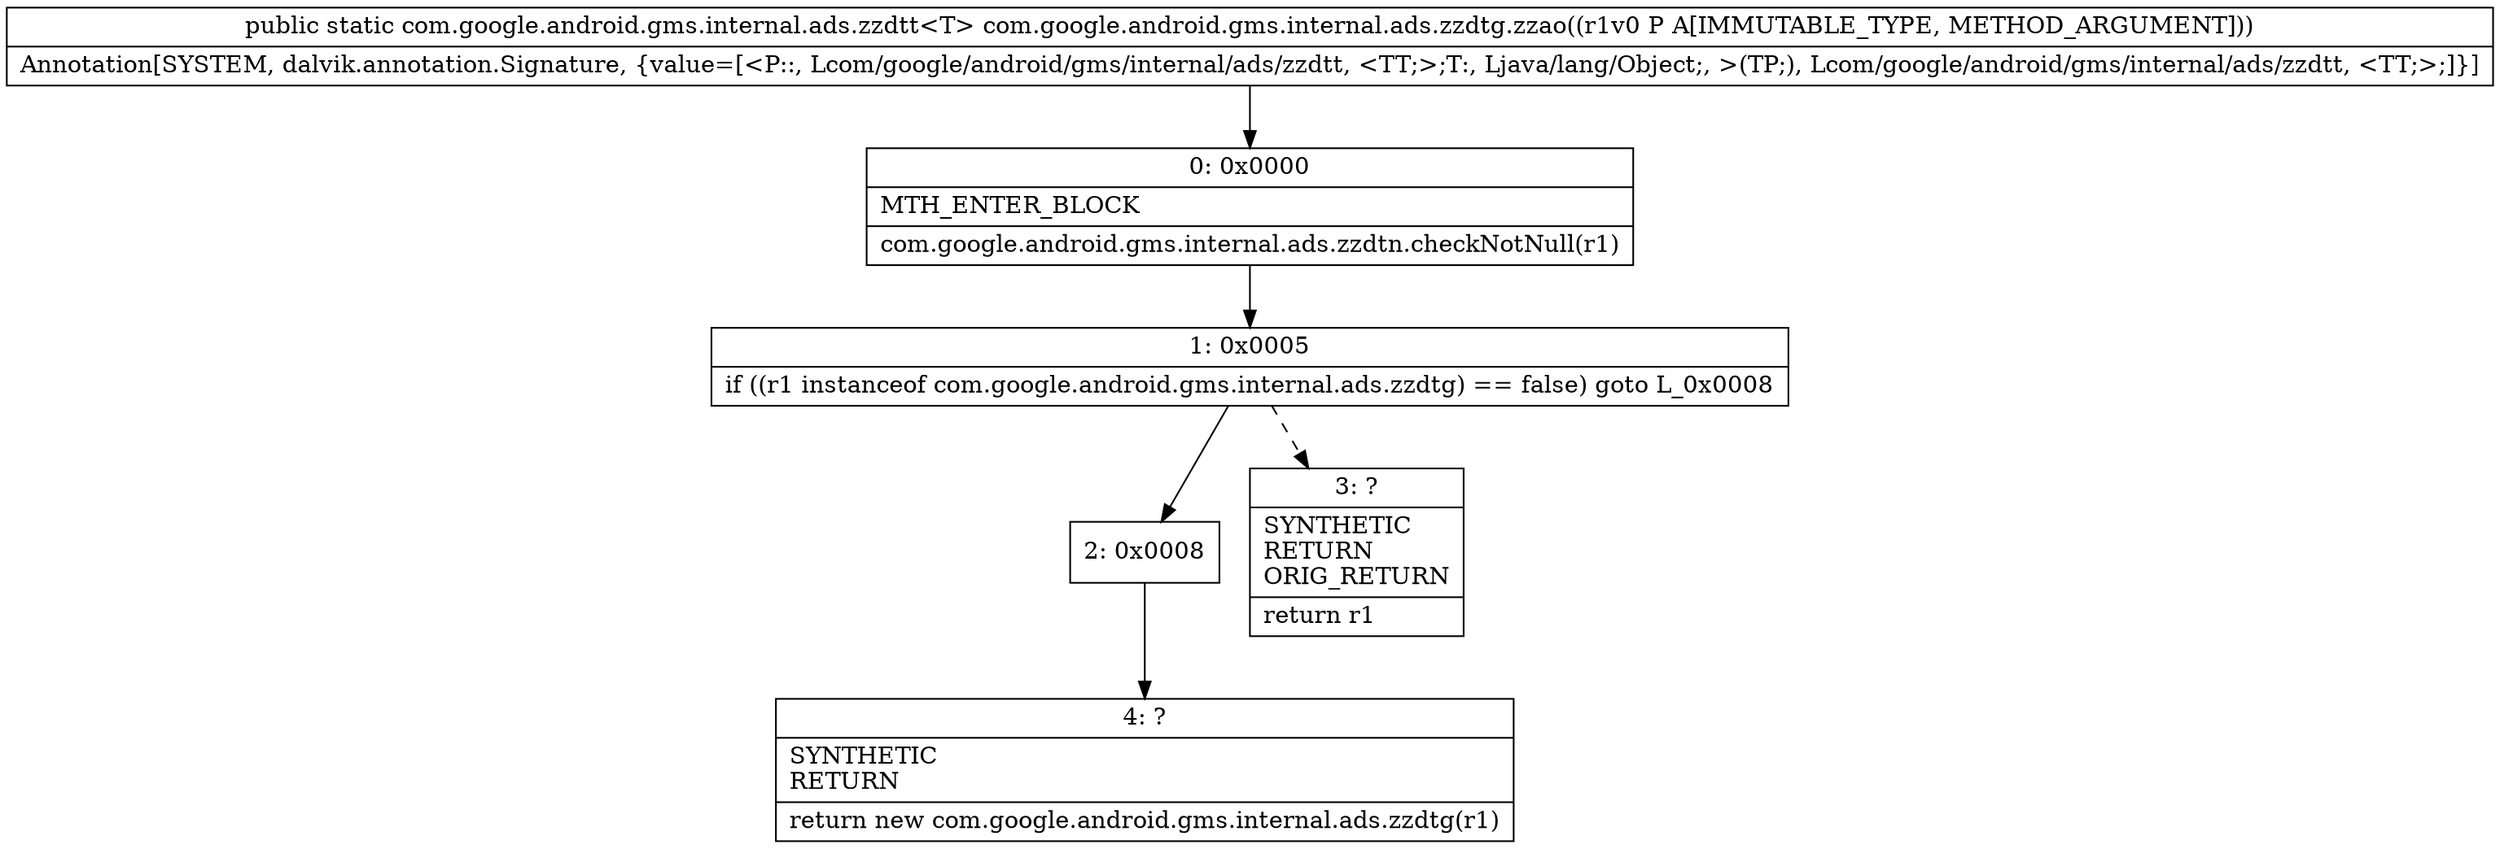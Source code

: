 digraph "CFG forcom.google.android.gms.internal.ads.zzdtg.zzao(Lcom\/google\/android\/gms\/internal\/ads\/zzdtt;)Lcom\/google\/android\/gms\/internal\/ads\/zzdtt;" {
Node_0 [shape=record,label="{0\:\ 0x0000|MTH_ENTER_BLOCK\l|com.google.android.gms.internal.ads.zzdtn.checkNotNull(r1)\l}"];
Node_1 [shape=record,label="{1\:\ 0x0005|if ((r1 instanceof com.google.android.gms.internal.ads.zzdtg) == false) goto L_0x0008\l}"];
Node_2 [shape=record,label="{2\:\ 0x0008}"];
Node_3 [shape=record,label="{3\:\ ?|SYNTHETIC\lRETURN\lORIG_RETURN\l|return r1\l}"];
Node_4 [shape=record,label="{4\:\ ?|SYNTHETIC\lRETURN\l|return new com.google.android.gms.internal.ads.zzdtg(r1)\l}"];
MethodNode[shape=record,label="{public static com.google.android.gms.internal.ads.zzdtt\<T\> com.google.android.gms.internal.ads.zzdtg.zzao((r1v0 P A[IMMUTABLE_TYPE, METHOD_ARGUMENT]))  | Annotation[SYSTEM, dalvik.annotation.Signature, \{value=[\<P::, Lcom\/google\/android\/gms\/internal\/ads\/zzdtt, \<TT;\>;T:, Ljava\/lang\/Object;, \>(TP;), Lcom\/google\/android\/gms\/internal\/ads\/zzdtt, \<TT;\>;]\}]\l}"];
MethodNode -> Node_0;
Node_0 -> Node_1;
Node_1 -> Node_2;
Node_1 -> Node_3[style=dashed];
Node_2 -> Node_4;
}

